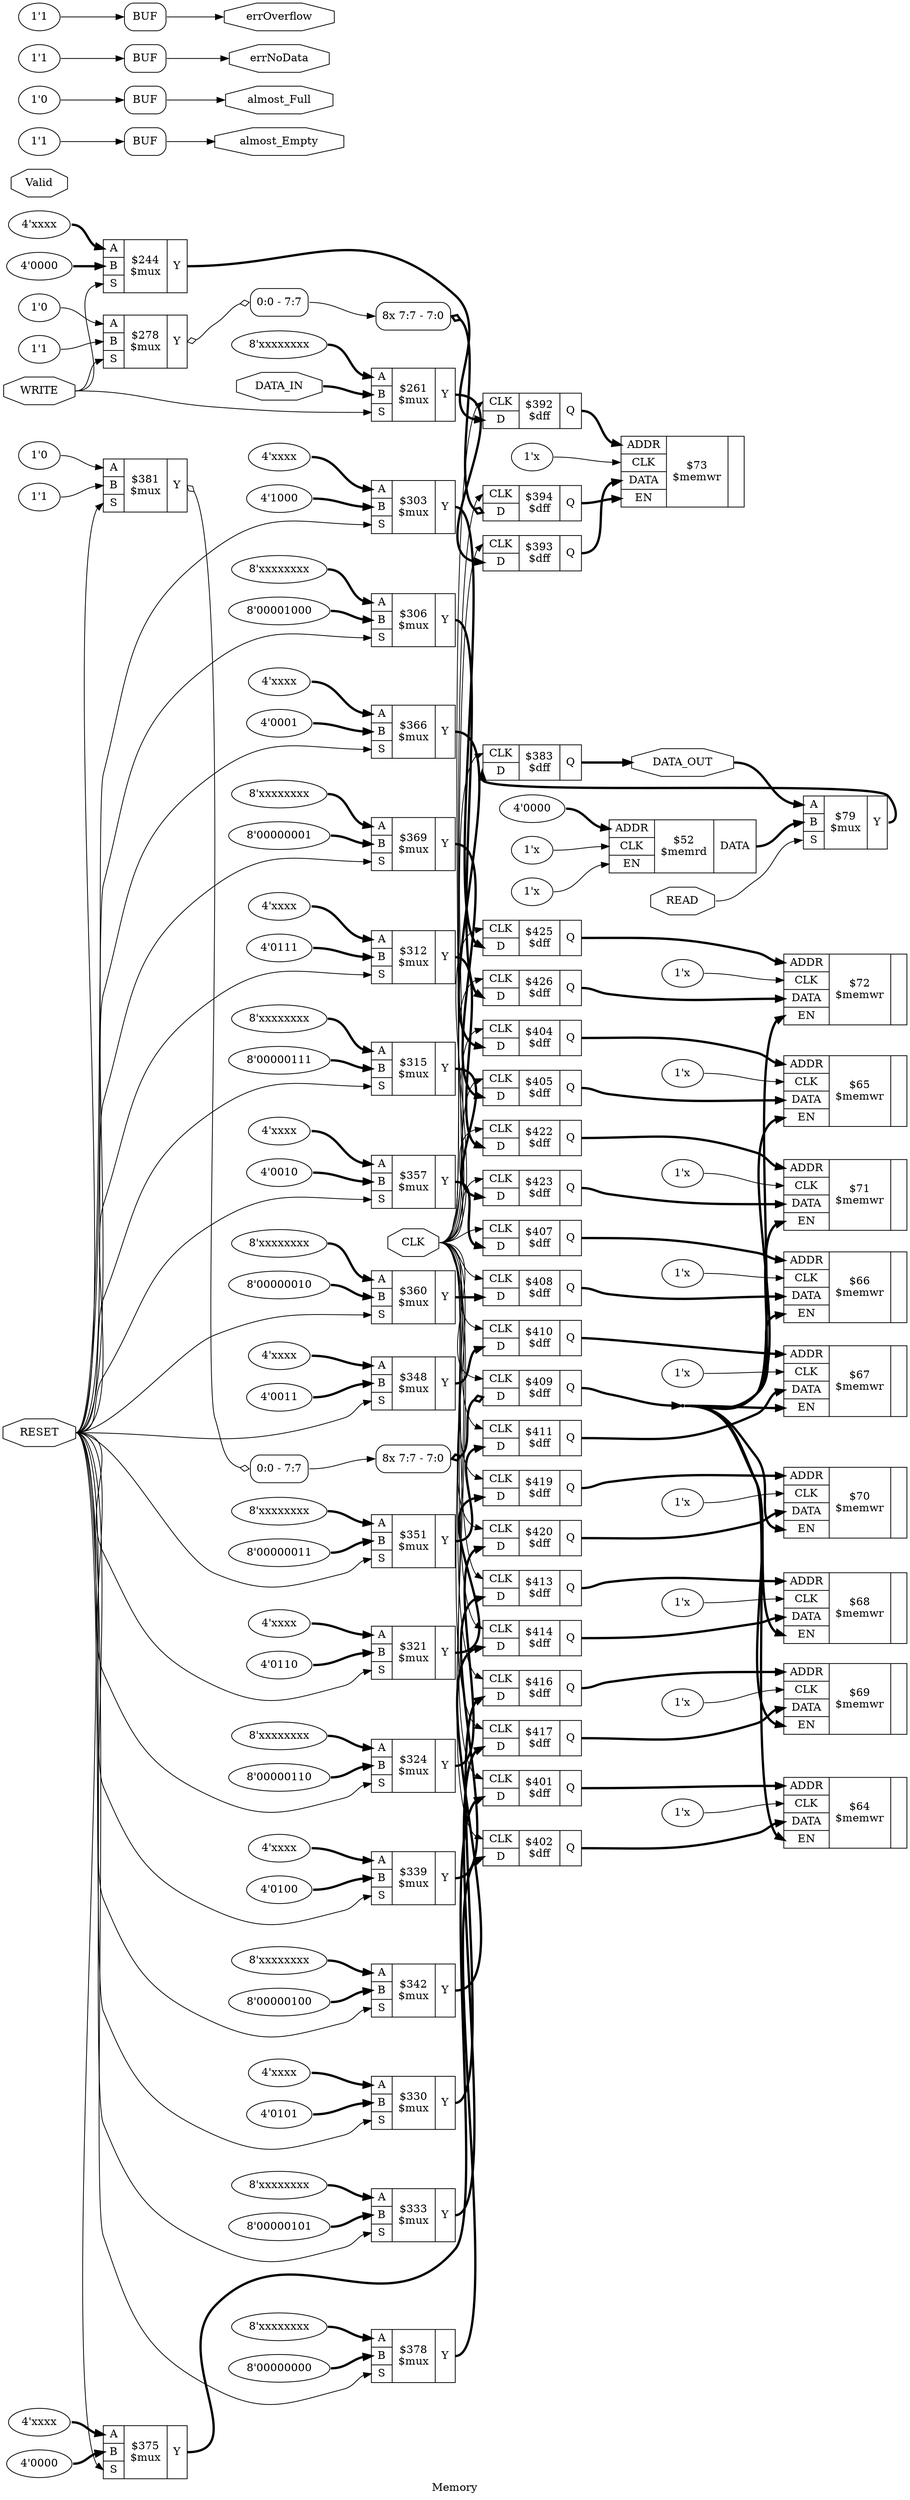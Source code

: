 digraph "Memory" {
label="Memory";
rankdir="LR";
remincross=true;
n48 [ shape=octagon, label="CLK", color="black", fontcolor="black" ];
n49 [ shape=octagon, label="DATA_IN", color="black", fontcolor="black" ];
n50 [ shape=octagon, label="DATA_OUT", color="black", fontcolor="black" ];
n51 [ shape=octagon, label="READ", color="black", fontcolor="black" ];
n52 [ shape=octagon, label="RESET", color="black", fontcolor="black" ];
n53 [ shape=octagon, label="Valid", color="black", fontcolor="black" ];
n54 [ shape=octagon, label="WRITE", color="black", fontcolor="black" ];
n55 [ shape=octagon, label="almost_Empty", color="black", fontcolor="black" ];
n56 [ shape=octagon, label="almost_Full", color="black", fontcolor="black" ];
n57 [ shape=octagon, label="errNoData", color="black", fontcolor="black" ];
n58 [ shape=octagon, label="errOverflow", color="black", fontcolor="black" ];
v0 [ label="4'0000" ];
v1 [ label="1'x" ];
v2 [ label="1'x" ];
c62 [ shape=record, label="{{<p59> ADDR|<p48> CLK|<p60> EN}|$52\n$memrd|{<p61> DATA}}" ];
v3 [ label="1'x" ];
c63 [ shape=record, label="{{<p59> ADDR|<p48> CLK|<p61> DATA|<p60> EN}|$64\n$memwr|{}}" ];
v4 [ label="1'x" ];
c64 [ shape=record, label="{{<p59> ADDR|<p48> CLK|<p61> DATA|<p60> EN}|$65\n$memwr|{}}" ];
v5 [ label="1'x" ];
c65 [ shape=record, label="{{<p59> ADDR|<p48> CLK|<p61> DATA|<p60> EN}|$66\n$memwr|{}}" ];
v6 [ label="1'x" ];
c66 [ shape=record, label="{{<p59> ADDR|<p48> CLK|<p61> DATA|<p60> EN}|$67\n$memwr|{}}" ];
v7 [ label="1'x" ];
c67 [ shape=record, label="{{<p59> ADDR|<p48> CLK|<p61> DATA|<p60> EN}|$68\n$memwr|{}}" ];
v8 [ label="1'x" ];
c68 [ shape=record, label="{{<p59> ADDR|<p48> CLK|<p61> DATA|<p60> EN}|$69\n$memwr|{}}" ];
v9 [ label="1'x" ];
c69 [ shape=record, label="{{<p59> ADDR|<p48> CLK|<p61> DATA|<p60> EN}|$70\n$memwr|{}}" ];
v10 [ label="1'x" ];
c70 [ shape=record, label="{{<p59> ADDR|<p48> CLK|<p61> DATA|<p60> EN}|$71\n$memwr|{}}" ];
v11 [ label="1'x" ];
c71 [ shape=record, label="{{<p59> ADDR|<p48> CLK|<p61> DATA|<p60> EN}|$72\n$memwr|{}}" ];
v12 [ label="1'x" ];
c72 [ shape=record, label="{{<p59> ADDR|<p48> CLK|<p61> DATA|<p60> EN}|$73\n$memwr|{}}" ];
c75 [ shape=record, label="{{<p48> CLK|<p73> D}|$383\n$dff|{<p74> Q}}" ];
c76 [ shape=record, label="{{<p48> CLK|<p73> D}|$392\n$dff|{<p74> Q}}" ];
c77 [ shape=record, label="{{<p48> CLK|<p73> D}|$393\n$dff|{<p74> Q}}" ];
c78 [ shape=record, label="{{<p48> CLK|<p73> D}|$394\n$dff|{<p74> Q}}" ];
x13 [ shape=record, style=rounded, label="<s7> 8x 7:7 - 7:0 " ];
x13:e -> c78:p73:w [arrowhead=odiamond, arrowtail=odiamond, dir=both, color="black", style="setlinewidth(3)", label=""];
c79 [ shape=record, label="{{<p48> CLK|<p73> D}|$401\n$dff|{<p74> Q}}" ];
c80 [ shape=record, label="{{<p48> CLK|<p73> D}|$402\n$dff|{<p74> Q}}" ];
c81 [ shape=record, label="{{<p48> CLK|<p73> D}|$404\n$dff|{<p74> Q}}" ];
c82 [ shape=record, label="{{<p48> CLK|<p73> D}|$405\n$dff|{<p74> Q}}" ];
c83 [ shape=record, label="{{<p48> CLK|<p73> D}|$407\n$dff|{<p74> Q}}" ];
c84 [ shape=record, label="{{<p48> CLK|<p73> D}|$408\n$dff|{<p74> Q}}" ];
c85 [ shape=record, label="{{<p48> CLK|<p73> D}|$409\n$dff|{<p74> Q}}" ];
x14 [ shape=record, style=rounded, label="<s7> 8x 7:7 - 7:0 " ];
x14:e -> c85:p73:w [arrowhead=odiamond, arrowtail=odiamond, dir=both, color="black", style="setlinewidth(3)", label=""];
c86 [ shape=record, label="{{<p48> CLK|<p73> D}|$410\n$dff|{<p74> Q}}" ];
c87 [ shape=record, label="{{<p48> CLK|<p73> D}|$411\n$dff|{<p74> Q}}" ];
c88 [ shape=record, label="{{<p48> CLK|<p73> D}|$413\n$dff|{<p74> Q}}" ];
c89 [ shape=record, label="{{<p48> CLK|<p73> D}|$414\n$dff|{<p74> Q}}" ];
c90 [ shape=record, label="{{<p48> CLK|<p73> D}|$416\n$dff|{<p74> Q}}" ];
c91 [ shape=record, label="{{<p48> CLK|<p73> D}|$417\n$dff|{<p74> Q}}" ];
c92 [ shape=record, label="{{<p48> CLK|<p73> D}|$419\n$dff|{<p74> Q}}" ];
c93 [ shape=record, label="{{<p48> CLK|<p73> D}|$420\n$dff|{<p74> Q}}" ];
c94 [ shape=record, label="{{<p48> CLK|<p73> D}|$422\n$dff|{<p74> Q}}" ];
c95 [ shape=record, label="{{<p48> CLK|<p73> D}|$423\n$dff|{<p74> Q}}" ];
c96 [ shape=record, label="{{<p48> CLK|<p73> D}|$425\n$dff|{<p74> Q}}" ];
c97 [ shape=record, label="{{<p48> CLK|<p73> D}|$426\n$dff|{<p74> Q}}" ];
v15 [ label="4'xxxx" ];
v16 [ label="4'0000" ];
c102 [ shape=record, label="{{<p98> A|<p99> B|<p100> S}|$244\n$mux|{<p101> Y}}" ];
v17 [ label="8'xxxxxxxx" ];
c103 [ shape=record, label="{{<p98> A|<p99> B|<p100> S}|$261\n$mux|{<p101> Y}}" ];
v18 [ label="1'0" ];
v19 [ label="1'1" ];
c104 [ shape=record, label="{{<p98> A|<p99> B|<p100> S}|$278\n$mux|{<p101> Y}}" ];
x20 [ shape=record, style=rounded, label="<s0> 0:0 - 7:7 " ];
c104:p101:e -> x20:w [arrowhead=odiamond, arrowtail=odiamond, dir=both, color="black", label=""];
v21 [ label="4'xxxx" ];
v22 [ label="4'1000" ];
c105 [ shape=record, label="{{<p98> A|<p99> B|<p100> S}|$303\n$mux|{<p101> Y}}" ];
v23 [ label="8'xxxxxxxx" ];
v24 [ label="8'00001000" ];
c106 [ shape=record, label="{{<p98> A|<p99> B|<p100> S}|$306\n$mux|{<p101> Y}}" ];
v25 [ label="4'xxxx" ];
v26 [ label="4'0111" ];
c107 [ shape=record, label="{{<p98> A|<p99> B|<p100> S}|$312\n$mux|{<p101> Y}}" ];
v27 [ label="8'xxxxxxxx" ];
v28 [ label="8'00000111" ];
c108 [ shape=record, label="{{<p98> A|<p99> B|<p100> S}|$315\n$mux|{<p101> Y}}" ];
v29 [ label="4'xxxx" ];
v30 [ label="4'0110" ];
c109 [ shape=record, label="{{<p98> A|<p99> B|<p100> S}|$321\n$mux|{<p101> Y}}" ];
v31 [ label="8'xxxxxxxx" ];
v32 [ label="8'00000110" ];
c110 [ shape=record, label="{{<p98> A|<p99> B|<p100> S}|$324\n$mux|{<p101> Y}}" ];
v33 [ label="4'xxxx" ];
v34 [ label="4'0101" ];
c111 [ shape=record, label="{{<p98> A|<p99> B|<p100> S}|$330\n$mux|{<p101> Y}}" ];
v35 [ label="8'xxxxxxxx" ];
v36 [ label="8'00000101" ];
c112 [ shape=record, label="{{<p98> A|<p99> B|<p100> S}|$333\n$mux|{<p101> Y}}" ];
v37 [ label="4'xxxx" ];
v38 [ label="4'0100" ];
c113 [ shape=record, label="{{<p98> A|<p99> B|<p100> S}|$339\n$mux|{<p101> Y}}" ];
v39 [ label="8'xxxxxxxx" ];
v40 [ label="8'00000100" ];
c114 [ shape=record, label="{{<p98> A|<p99> B|<p100> S}|$342\n$mux|{<p101> Y}}" ];
v41 [ label="4'xxxx" ];
v42 [ label="4'0011" ];
c115 [ shape=record, label="{{<p98> A|<p99> B|<p100> S}|$348\n$mux|{<p101> Y}}" ];
v43 [ label="8'xxxxxxxx" ];
v44 [ label="8'00000011" ];
c116 [ shape=record, label="{{<p98> A|<p99> B|<p100> S}|$351\n$mux|{<p101> Y}}" ];
v45 [ label="4'xxxx" ];
v46 [ label="4'0010" ];
c117 [ shape=record, label="{{<p98> A|<p99> B|<p100> S}|$357\n$mux|{<p101> Y}}" ];
v47 [ label="8'xxxxxxxx" ];
v48 [ label="8'00000010" ];
c118 [ shape=record, label="{{<p98> A|<p99> B|<p100> S}|$360\n$mux|{<p101> Y}}" ];
v49 [ label="4'xxxx" ];
v50 [ label="4'0001" ];
c119 [ shape=record, label="{{<p98> A|<p99> B|<p100> S}|$366\n$mux|{<p101> Y}}" ];
v51 [ label="8'xxxxxxxx" ];
v52 [ label="8'00000001" ];
c120 [ shape=record, label="{{<p98> A|<p99> B|<p100> S}|$369\n$mux|{<p101> Y}}" ];
v53 [ label="4'xxxx" ];
v54 [ label="4'0000" ];
c121 [ shape=record, label="{{<p98> A|<p99> B|<p100> S}|$375\n$mux|{<p101> Y}}" ];
v55 [ label="8'xxxxxxxx" ];
v56 [ label="8'00000000" ];
c122 [ shape=record, label="{{<p98> A|<p99> B|<p100> S}|$378\n$mux|{<p101> Y}}" ];
v57 [ label="1'0" ];
v58 [ label="1'1" ];
c123 [ shape=record, label="{{<p98> A|<p99> B|<p100> S}|$381\n$mux|{<p101> Y}}" ];
x59 [ shape=record, style=rounded, label="<s0> 0:0 - 7:7 " ];
c123:p101:e -> x59:w [arrowhead=odiamond, arrowtail=odiamond, dir=both, color="black", label=""];
c124 [ shape=record, label="{{<p98> A|<p99> B|<p100> S}|$79\n$mux|{<p101> Y}}" ];
v60 [ label="1'1" ];
x61 [shape=box, style=rounded, label="BUF"];
v62 [ label="1'0" ];
x63 [shape=box, style=rounded, label="BUF"];
v64 [ label="1'1" ];
x65 [shape=box, style=rounded, label="BUF"];
v66 [ label="1'1" ];
x67 [shape=box, style=rounded, label="BUF"];
c116:p101:e -> c87:p73:w [color="black", style="setlinewidth(3)", label=""];
c113:p101:e -> c88:p73:w [color="black", style="setlinewidth(3)", label=""];
c114:p101:e -> c89:p73:w [color="black", style="setlinewidth(3)", label=""];
c111:p101:e -> c90:p73:w [color="black", style="setlinewidth(3)", label=""];
c112:p101:e -> c91:p73:w [color="black", style="setlinewidth(3)", label=""];
c109:p101:e -> c92:p73:w [color="black", style="setlinewidth(3)", label=""];
c110:p101:e -> c93:p73:w [color="black", style="setlinewidth(3)", label=""];
c107:p101:e -> c94:p73:w [color="black", style="setlinewidth(3)", label=""];
c108:p101:e -> c95:p73:w [color="black", style="setlinewidth(3)", label=""];
c105:p101:e -> c96:p73:w [color="black", style="setlinewidth(3)", label=""];
c121:p101:e -> c79:p73:w [color="black", style="setlinewidth(3)", label=""];
c106:p101:e -> c97:p73:w [color="black", style="setlinewidth(3)", label=""];
c102:p101:e -> c76:p73:w [color="black", style="setlinewidth(3)", label=""];
c103:p101:e -> c77:p73:w [color="black", style="setlinewidth(3)", label=""];
x20:s0:e -> x13:s7:w [color="black", label=""];
c124:p101:e -> c75:p73:w [color="black", style="setlinewidth(3)", label=""];
c62:p61:e -> c124:p99:w [color="black", style="setlinewidth(3)", label=""];
c79:p74:e -> c63:p59:w [color="black", style="setlinewidth(3)", label=""];
c80:p74:e -> c63:p61:w [color="black", style="setlinewidth(3)", label=""];
n28 [ shape=point ];
c85:p74:e -> n28:w [color="black", style="setlinewidth(3)", label=""];
n28:e -> c63:p60:w [color="black", style="setlinewidth(3)", label=""];
n28:e -> c64:p60:w [color="black", style="setlinewidth(3)", label=""];
n28:e -> c65:p60:w [color="black", style="setlinewidth(3)", label=""];
n28:e -> c66:p60:w [color="black", style="setlinewidth(3)", label=""];
n28:e -> c67:p60:w [color="black", style="setlinewidth(3)", label=""];
n28:e -> c68:p60:w [color="black", style="setlinewidth(3)", label=""];
n28:e -> c69:p60:w [color="black", style="setlinewidth(3)", label=""];
n28:e -> c70:p60:w [color="black", style="setlinewidth(3)", label=""];
n28:e -> c71:p60:w [color="black", style="setlinewidth(3)", label=""];
c81:p74:e -> c64:p59:w [color="black", style="setlinewidth(3)", label=""];
c122:p101:e -> c80:p73:w [color="black", style="setlinewidth(3)", label=""];
c82:p74:e -> c64:p61:w [color="black", style="setlinewidth(3)", label=""];
c83:p74:e -> c65:p59:w [color="black", style="setlinewidth(3)", label=""];
c84:p74:e -> c65:p61:w [color="black", style="setlinewidth(3)", label=""];
c86:p74:e -> c66:p59:w [color="black", style="setlinewidth(3)", label=""];
c87:p74:e -> c66:p61:w [color="black", style="setlinewidth(3)", label=""];
c88:p74:e -> c67:p59:w [color="black", style="setlinewidth(3)", label=""];
c89:p74:e -> c67:p61:w [color="black", style="setlinewidth(3)", label=""];
c90:p74:e -> c68:p59:w [color="black", style="setlinewidth(3)", label=""];
c91:p74:e -> c68:p61:w [color="black", style="setlinewidth(3)", label=""];
c92:p74:e -> c69:p59:w [color="black", style="setlinewidth(3)", label=""];
x59:s0:e -> x14:s7:w [color="black", label=""];
c93:p74:e -> c69:p61:w [color="black", style="setlinewidth(3)", label=""];
c94:p74:e -> c70:p59:w [color="black", style="setlinewidth(3)", label=""];
c95:p74:e -> c70:p61:w [color="black", style="setlinewidth(3)", label=""];
c96:p74:e -> c71:p59:w [color="black", style="setlinewidth(3)", label=""];
c97:p74:e -> c71:p61:w [color="black", style="setlinewidth(3)", label=""];
c76:p74:e -> c72:p59:w [color="black", style="setlinewidth(3)", label=""];
c77:p74:e -> c72:p61:w [color="black", style="setlinewidth(3)", label=""];
c78:p74:e -> c72:p60:w [color="black", style="setlinewidth(3)", label=""];
n48:e -> c75:p48:w [color="black", label=""];
n48:e -> c76:p48:w [color="black", label=""];
n48:e -> c77:p48:w [color="black", label=""];
n48:e -> c78:p48:w [color="black", label=""];
n48:e -> c79:p48:w [color="black", label=""];
n48:e -> c80:p48:w [color="black", label=""];
n48:e -> c81:p48:w [color="black", label=""];
n48:e -> c82:p48:w [color="black", label=""];
n48:e -> c83:p48:w [color="black", label=""];
n48:e -> c84:p48:w [color="black", label=""];
n48:e -> c85:p48:w [color="black", label=""];
n48:e -> c86:p48:w [color="black", label=""];
n48:e -> c87:p48:w [color="black", label=""];
n48:e -> c88:p48:w [color="black", label=""];
n48:e -> c89:p48:w [color="black", label=""];
n48:e -> c90:p48:w [color="black", label=""];
n48:e -> c91:p48:w [color="black", label=""];
n48:e -> c92:p48:w [color="black", label=""];
n48:e -> c93:p48:w [color="black", label=""];
n48:e -> c94:p48:w [color="black", label=""];
n48:e -> c95:p48:w [color="black", label=""];
n48:e -> c96:p48:w [color="black", label=""];
n48:e -> c97:p48:w [color="black", label=""];
n49:e -> c103:p99:w [color="black", style="setlinewidth(3)", label=""];
c119:p101:e -> c81:p73:w [color="black", style="setlinewidth(3)", label=""];
c75:p74:e -> n50:w [color="black", style="setlinewidth(3)", label=""];
n50:e -> c124:p98:w [color="black", style="setlinewidth(3)", label=""];
n51:e -> c124:p100:w [color="black", label=""];
n52:e -> c105:p100:w [color="black", label=""];
n52:e -> c106:p100:w [color="black", label=""];
n52:e -> c107:p100:w [color="black", label=""];
n52:e -> c108:p100:w [color="black", label=""];
n52:e -> c109:p100:w [color="black", label=""];
n52:e -> c110:p100:w [color="black", label=""];
n52:e -> c111:p100:w [color="black", label=""];
n52:e -> c112:p100:w [color="black", label=""];
n52:e -> c113:p100:w [color="black", label=""];
n52:e -> c114:p100:w [color="black", label=""];
n52:e -> c115:p100:w [color="black", label=""];
n52:e -> c116:p100:w [color="black", label=""];
n52:e -> c117:p100:w [color="black", label=""];
n52:e -> c118:p100:w [color="black", label=""];
n52:e -> c119:p100:w [color="black", label=""];
n52:e -> c120:p100:w [color="black", label=""];
n52:e -> c121:p100:w [color="black", label=""];
n52:e -> c122:p100:w [color="black", label=""];
n52:e -> c123:p100:w [color="black", label=""];
n54:e -> c102:p100:w [color="black", label=""];
n54:e -> c103:p100:w [color="black", label=""];
n54:e -> c104:p100:w [color="black", label=""];
x61:e:e -> n55:w [color="black", label=""];
x63:e:e -> n56:w [color="black", label=""];
x65:e:e -> n57:w [color="black", label=""];
x67:e:e -> n58:w [color="black", label=""];
c120:p101:e -> c82:p73:w [color="black", style="setlinewidth(3)", label=""];
c117:p101:e -> c83:p73:w [color="black", style="setlinewidth(3)", label=""];
c118:p101:e -> c84:p73:w [color="black", style="setlinewidth(3)", label=""];
c115:p101:e -> c86:p73:w [color="black", style="setlinewidth(3)", label=""];
v0:e -> c62:p59:w [color="black", style="setlinewidth(3)", label=""];
v1:e -> c62:p48:w [color="black", label=""];
v10:e -> c70:p48:w [color="black", label=""];
v11:e -> c71:p48:w [color="black", label=""];
v12:e -> c72:p48:w [color="black", label=""];
v15:e -> c102:p98:w [color="black", style="setlinewidth(3)", label=""];
v16:e -> c102:p99:w [color="black", style="setlinewidth(3)", label=""];
v17:e -> c103:p98:w [color="black", style="setlinewidth(3)", label=""];
v18:e -> c104:p98:w [color="black", label=""];
v19:e -> c104:p99:w [color="black", label=""];
v2:e -> c62:p60:w [color="black", label=""];
v21:e -> c105:p98:w [color="black", style="setlinewidth(3)", label=""];
v22:e -> c105:p99:w [color="black", style="setlinewidth(3)", label=""];
v23:e -> c106:p98:w [color="black", style="setlinewidth(3)", label=""];
v24:e -> c106:p99:w [color="black", style="setlinewidth(3)", label=""];
v25:e -> c107:p98:w [color="black", style="setlinewidth(3)", label=""];
v26:e -> c107:p99:w [color="black", style="setlinewidth(3)", label=""];
v27:e -> c108:p98:w [color="black", style="setlinewidth(3)", label=""];
v28:e -> c108:p99:w [color="black", style="setlinewidth(3)", label=""];
v29:e -> c109:p98:w [color="black", style="setlinewidth(3)", label=""];
v3:e -> c63:p48:w [color="black", label=""];
v30:e -> c109:p99:w [color="black", style="setlinewidth(3)", label=""];
v31:e -> c110:p98:w [color="black", style="setlinewidth(3)", label=""];
v32:e -> c110:p99:w [color="black", style="setlinewidth(3)", label=""];
v33:e -> c111:p98:w [color="black", style="setlinewidth(3)", label=""];
v34:e -> c111:p99:w [color="black", style="setlinewidth(3)", label=""];
v35:e -> c112:p98:w [color="black", style="setlinewidth(3)", label=""];
v36:e -> c112:p99:w [color="black", style="setlinewidth(3)", label=""];
v37:e -> c113:p98:w [color="black", style="setlinewidth(3)", label=""];
v38:e -> c113:p99:w [color="black", style="setlinewidth(3)", label=""];
v39:e -> c114:p98:w [color="black", style="setlinewidth(3)", label=""];
v4:e -> c64:p48:w [color="black", label=""];
v40:e -> c114:p99:w [color="black", style="setlinewidth(3)", label=""];
v41:e -> c115:p98:w [color="black", style="setlinewidth(3)", label=""];
v42:e -> c115:p99:w [color="black", style="setlinewidth(3)", label=""];
v43:e -> c116:p98:w [color="black", style="setlinewidth(3)", label=""];
v44:e -> c116:p99:w [color="black", style="setlinewidth(3)", label=""];
v45:e -> c117:p98:w [color="black", style="setlinewidth(3)", label=""];
v46:e -> c117:p99:w [color="black", style="setlinewidth(3)", label=""];
v47:e -> c118:p98:w [color="black", style="setlinewidth(3)", label=""];
v48:e -> c118:p99:w [color="black", style="setlinewidth(3)", label=""];
v49:e -> c119:p98:w [color="black", style="setlinewidth(3)", label=""];
v5:e -> c65:p48:w [color="black", label=""];
v50:e -> c119:p99:w [color="black", style="setlinewidth(3)", label=""];
v51:e -> c120:p98:w [color="black", style="setlinewidth(3)", label=""];
v52:e -> c120:p99:w [color="black", style="setlinewidth(3)", label=""];
v53:e -> c121:p98:w [color="black", style="setlinewidth(3)", label=""];
v54:e -> c121:p99:w [color="black", style="setlinewidth(3)", label=""];
v55:e -> c122:p98:w [color="black", style="setlinewidth(3)", label=""];
v56:e -> c122:p99:w [color="black", style="setlinewidth(3)", label=""];
v57:e -> c123:p98:w [color="black", label=""];
v58:e -> c123:p99:w [color="black", label=""];
v6:e -> c66:p48:w [color="black", label=""];
v60:e -> x61:w:w [color="black", label=""];
v62:e -> x63:w:w [color="black", label=""];
v64:e -> x65:w:w [color="black", label=""];
v66:e -> x67:w:w [color="black", label=""];
v7:e -> c67:p48:w [color="black", label=""];
v8:e -> c68:p48:w [color="black", label=""];
v9:e -> c69:p48:w [color="black", label=""];
}
